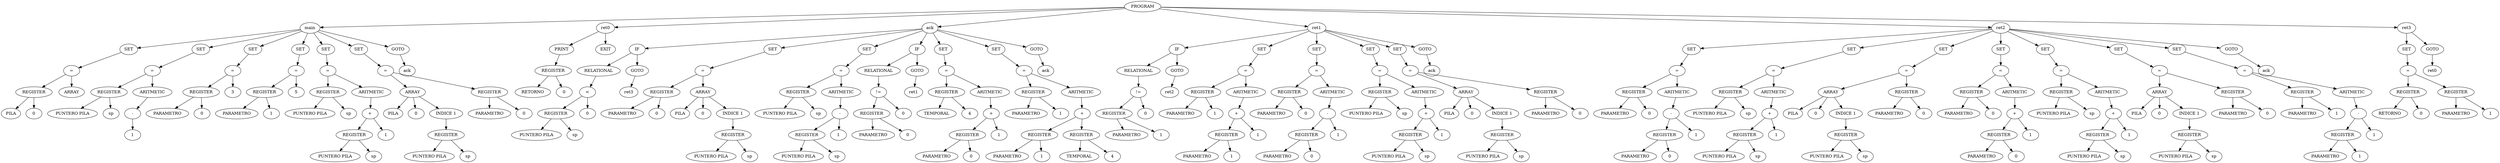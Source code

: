 digraph {
	splines=false
	1 [label=PROGRAM]
	3 [label=main]
	1 -> 3
	4 [label=SET]
	3 -> 4
	5 [label="="]
	4 -> 5
	6 [label=REGISTER]
	5 -> 6
	7 [label=PILA]
	6 -> 7
	8 [label=0]
	6 -> 8
	9 [label=ARRAY]
	5 -> 9
	10 [label=SET]
	3 -> 10
	11 [label="="]
	10 -> 11
	12 [label=REGISTER]
	11 -> 12
	13 [label="PUNTERO PILA"]
	12 -> 13
	14 [label=sp]
	12 -> 14
	15 [label=ARITMETIC]
	11 -> 15
	16 [label="-"]
	15 -> 16
	17 [label=1]
	16 -> 17
	18 [label=SET]
	3 -> 18
	19 [label="="]
	18 -> 19
	20 [label=REGISTER]
	19 -> 20
	21 [label=PARAMETRO]
	20 -> 21
	22 [label=0]
	20 -> 22
	23 [label=3]
	19 -> 23
	24 [label=SET]
	3 -> 24
	25 [label="="]
	24 -> 25
	26 [label=REGISTER]
	25 -> 26
	27 [label=PARAMETRO]
	26 -> 27
	28 [label=1]
	26 -> 28
	29 [label=5]
	25 -> 29
	30 [label=SET]
	3 -> 30
	31 [label="="]
	30 -> 31
	32 [label=REGISTER]
	31 -> 32
	33 [label="PUNTERO PILA"]
	32 -> 33
	34 [label=sp]
	32 -> 34
	35 [label=ARITMETIC]
	31 -> 35
	36 [label="+"]
	35 -> 36
	37 [label=REGISTER]
	36 -> 37
	38 [label="PUNTERO PILA"]
	37 -> 38
	39 [label=sp]
	37 -> 39
	40 [label=1]
	36 -> 40
	41 [label=SET]
	3 -> 41
	42 [label="="]
	41 -> 42
	43 [label=ARRAY]
	42 -> 43
	44 [label=PILA]
	43 -> 44
	45 [label=0]
	43 -> 45
	46 [label="INDICE 1"]
	43 -> 46
	47 [label=REGISTER]
	46 -> 47
	48 [label="PUNTERO PILA"]
	47 -> 48
	49 [label=sp]
	47 -> 49
	50 [label=REGISTER]
	42 -> 50
	51 [label=PARAMETRO]
	50 -> 51
	52 [label=0]
	50 -> 52
	53 [label=GOTO]
	3 -> 53
	54 [label=ack]
	53 -> 54
	55 [label=ret0]
	1 -> 55
	56 [label=PRINT]
	55 -> 56
	57 [label=REGISTER]
	56 -> 57
	58 [label=RETORNO]
	57 -> 58
	59 [label=0]
	57 -> 59
	60 [label=EXIT]
	55 -> 60
	61 [label=ack]
	1 -> 61
	62 [label=IF]
	61 -> 62
	63 [label=RELATIONAL]
	62 -> 63
	64 [label="<"]
	63 -> 64
	65 [label=REGISTER]
	64 -> 65
	66 [label="PUNTERO PILA"]
	65 -> 66
	67 [label=sp]
	65 -> 67
	68 [label=0]
	64 -> 68
	69 [label=GOTO]
	62 -> 69
	70 [label=ret3]
	69 -> 70
	71 [label=SET]
	61 -> 71
	72 [label="="]
	71 -> 72
	73 [label=REGISTER]
	72 -> 73
	74 [label=PARAMETRO]
	73 -> 74
	75 [label=0]
	73 -> 75
	76 [label=ARRAY]
	72 -> 76
	77 [label=PILA]
	76 -> 77
	78 [label=0]
	76 -> 78
	79 [label="INDICE 1"]
	76 -> 79
	80 [label=REGISTER]
	79 -> 80
	81 [label="PUNTERO PILA"]
	80 -> 81
	82 [label=sp]
	80 -> 82
	83 [label=SET]
	61 -> 83
	84 [label="="]
	83 -> 84
	85 [label=REGISTER]
	84 -> 85
	86 [label="PUNTERO PILA"]
	85 -> 86
	87 [label=sp]
	85 -> 87
	88 [label=ARITMETIC]
	84 -> 88
	89 [label="-"]
	88 -> 89
	90 [label=REGISTER]
	89 -> 90
	91 [label="PUNTERO PILA"]
	90 -> 91
	92 [label=sp]
	90 -> 92
	93 [label=1]
	89 -> 93
	94 [label=IF]
	61 -> 94
	95 [label=RELATIONAL]
	94 -> 95
	96 [label="!="]
	95 -> 96
	97 [label=REGISTER]
	96 -> 97
	98 [label=PARAMETRO]
	97 -> 98
	99 [label=0]
	97 -> 99
	100 [label=0]
	96 -> 100
	101 [label=GOTO]
	94 -> 101
	102 [label=ret1]
	101 -> 102
	103 [label=SET]
	61 -> 103
	104 [label="="]
	103 -> 104
	105 [label=REGISTER]
	104 -> 105
	106 [label=TEMPORAL]
	105 -> 106
	107 [label=4]
	105 -> 107
	108 [label=ARITMETIC]
	104 -> 108
	109 [label="+"]
	108 -> 109
	110 [label=REGISTER]
	109 -> 110
	111 [label=PARAMETRO]
	110 -> 111
	112 [label=0]
	110 -> 112
	113 [label=1]
	109 -> 113
	114 [label=SET]
	61 -> 114
	115 [label="="]
	114 -> 115
	116 [label=REGISTER]
	115 -> 116
	117 [label=PARAMETRO]
	116 -> 117
	118 [label=1]
	116 -> 118
	119 [label=ARITMETIC]
	115 -> 119
	120 [label="+"]
	119 -> 120
	121 [label=REGISTER]
	120 -> 121
	122 [label=PARAMETRO]
	121 -> 122
	123 [label=1]
	121 -> 123
	124 [label=REGISTER]
	120 -> 124
	125 [label=TEMPORAL]
	124 -> 125
	126 [label=4]
	124 -> 126
	127 [label=GOTO]
	61 -> 127
	128 [label=ack]
	127 -> 128
	129 [label=ret1]
	1 -> 129
	130 [label=IF]
	129 -> 130
	131 [label=RELATIONAL]
	130 -> 131
	132 [label="!="]
	131 -> 132
	133 [label=REGISTER]
	132 -> 133
	134 [label=PARAMETRO]
	133 -> 134
	135 [label=1]
	133 -> 135
	136 [label=0]
	132 -> 136
	137 [label=GOTO]
	130 -> 137
	138 [label=ret2]
	137 -> 138
	139 [label=SET]
	129 -> 139
	140 [label="="]
	139 -> 140
	141 [label=REGISTER]
	140 -> 141
	142 [label=PARAMETRO]
	141 -> 142
	143 [label=1]
	141 -> 143
	144 [label=ARITMETIC]
	140 -> 144
	145 [label="+"]
	144 -> 145
	146 [label=REGISTER]
	145 -> 146
	147 [label=PARAMETRO]
	146 -> 147
	148 [label=1]
	146 -> 148
	149 [label=1]
	145 -> 149
	150 [label=SET]
	129 -> 150
	151 [label="="]
	150 -> 151
	152 [label=REGISTER]
	151 -> 152
	153 [label=PARAMETRO]
	152 -> 153
	154 [label=0]
	152 -> 154
	155 [label=ARITMETIC]
	151 -> 155
	156 [label="-"]
	155 -> 156
	157 [label=REGISTER]
	156 -> 157
	158 [label=PARAMETRO]
	157 -> 158
	159 [label=0]
	157 -> 159
	160 [label=1]
	156 -> 160
	161 [label=SET]
	129 -> 161
	162 [label="="]
	161 -> 162
	163 [label=REGISTER]
	162 -> 163
	164 [label="PUNTERO PILA"]
	163 -> 164
	165 [label=sp]
	163 -> 165
	166 [label=ARITMETIC]
	162 -> 166
	167 [label="+"]
	166 -> 167
	168 [label=REGISTER]
	167 -> 168
	169 [label="PUNTERO PILA"]
	168 -> 169
	170 [label=sp]
	168 -> 170
	171 [label=1]
	167 -> 171
	172 [label=SET]
	129 -> 172
	173 [label="="]
	172 -> 173
	174 [label=ARRAY]
	173 -> 174
	175 [label=PILA]
	174 -> 175
	176 [label=0]
	174 -> 176
	177 [label="INDICE 1"]
	174 -> 177
	178 [label=REGISTER]
	177 -> 178
	179 [label="PUNTERO PILA"]
	178 -> 179
	180 [label=sp]
	178 -> 180
	181 [label=REGISTER]
	173 -> 181
	182 [label=PARAMETRO]
	181 -> 182
	183 [label=0]
	181 -> 183
	184 [label=GOTO]
	129 -> 184
	185 [label=ack]
	184 -> 185
	186 [label=ret2]
	1 -> 186
	187 [label=SET]
	186 -> 187
	188 [label="="]
	187 -> 188
	189 [label=REGISTER]
	188 -> 189
	190 [label=PARAMETRO]
	189 -> 190
	191 [label=0]
	189 -> 191
	192 [label=ARITMETIC]
	188 -> 192
	193 [label="-"]
	192 -> 193
	194 [label=REGISTER]
	193 -> 194
	195 [label=PARAMETRO]
	194 -> 195
	196 [label=0]
	194 -> 196
	197 [label=1]
	193 -> 197
	198 [label=SET]
	186 -> 198
	199 [label="="]
	198 -> 199
	200 [label=REGISTER]
	199 -> 200
	201 [label="PUNTERO PILA"]
	200 -> 201
	202 [label=sp]
	200 -> 202
	203 [label=ARITMETIC]
	199 -> 203
	204 [label="+"]
	203 -> 204
	205 [label=REGISTER]
	204 -> 205
	206 [label="PUNTERO PILA"]
	205 -> 206
	207 [label=sp]
	205 -> 207
	208 [label=1]
	204 -> 208
	209 [label=SET]
	186 -> 209
	210 [label="="]
	209 -> 210
	211 [label=ARRAY]
	210 -> 211
	212 [label=PILA]
	211 -> 212
	213 [label=0]
	211 -> 213
	214 [label="INDICE 1"]
	211 -> 214
	215 [label=REGISTER]
	214 -> 215
	216 [label="PUNTERO PILA"]
	215 -> 216
	217 [label=sp]
	215 -> 217
	218 [label=REGISTER]
	210 -> 218
	219 [label=PARAMETRO]
	218 -> 219
	220 [label=0]
	218 -> 220
	221 [label=SET]
	186 -> 221
	222 [label="="]
	221 -> 222
	223 [label=REGISTER]
	222 -> 223
	224 [label=PARAMETRO]
	223 -> 224
	225 [label=0]
	223 -> 225
	226 [label=ARITMETIC]
	222 -> 226
	227 [label="+"]
	226 -> 227
	228 [label=REGISTER]
	227 -> 228
	229 [label=PARAMETRO]
	228 -> 229
	230 [label=0]
	228 -> 230
	231 [label=1]
	227 -> 231
	232 [label=SET]
	186 -> 232
	233 [label="="]
	232 -> 233
	234 [label=REGISTER]
	233 -> 234
	235 [label="PUNTERO PILA"]
	234 -> 235
	236 [label=sp]
	234 -> 236
	237 [label=ARITMETIC]
	233 -> 237
	238 [label="+"]
	237 -> 238
	239 [label=REGISTER]
	238 -> 239
	240 [label="PUNTERO PILA"]
	239 -> 240
	241 [label=sp]
	239 -> 241
	242 [label=1]
	238 -> 242
	243 [label=SET]
	186 -> 243
	244 [label="="]
	243 -> 244
	245 [label=ARRAY]
	244 -> 245
	246 [label=PILA]
	245 -> 246
	247 [label=0]
	245 -> 247
	248 [label="INDICE 1"]
	245 -> 248
	249 [label=REGISTER]
	248 -> 249
	250 [label="PUNTERO PILA"]
	249 -> 250
	251 [label=sp]
	249 -> 251
	252 [label=REGISTER]
	244 -> 252
	253 [label=PARAMETRO]
	252 -> 253
	254 [label=0]
	252 -> 254
	255 [label=SET]
	186 -> 255
	256 [label="="]
	255 -> 256
	257 [label=REGISTER]
	256 -> 257
	258 [label=PARAMETRO]
	257 -> 258
	259 [label=1]
	257 -> 259
	260 [label=ARITMETIC]
	256 -> 260
	261 [label="-"]
	260 -> 261
	262 [label=REGISTER]
	261 -> 262
	263 [label=PARAMETRO]
	262 -> 263
	264 [label=1]
	262 -> 264
	265 [label=1]
	261 -> 265
	266 [label=GOTO]
	186 -> 266
	267 [label=ack]
	266 -> 267
	268 [label=ret3]
	1 -> 268
	269 [label=SET]
	268 -> 269
	270 [label="="]
	269 -> 270
	271 [label=REGISTER]
	270 -> 271
	272 [label=RETORNO]
	271 -> 272
	273 [label=0]
	271 -> 273
	274 [label=REGISTER]
	270 -> 274
	275 [label=PARAMETRO]
	274 -> 275
	276 [label=1]
	274 -> 276
	277 [label=GOTO]
	268 -> 277
	278 [label=ret0]
	277 -> 278
}
